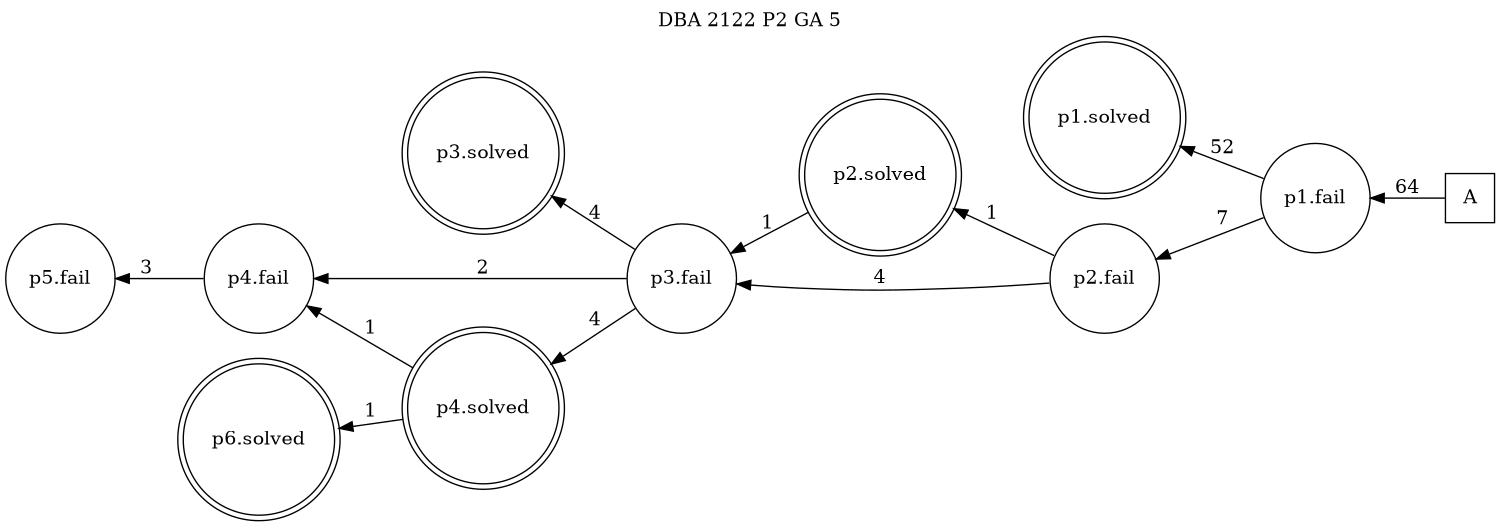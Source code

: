 digraph DBA_2122_P2_GA_5_GOOD {
labelloc="tl"
label= " DBA 2122 P2 GA 5 "
rankdir="RL";
graph [ size=" 10 , 10 !"]

"A" [shape="square" label="A"]
"p1.fail" [shape="circle" label="p1.fail"]
"p1.solved" [shape="doublecircle" label="p1.solved"]
"p2.fail" [shape="circle" label="p2.fail"]
"p2.solved" [shape="doublecircle" label="p2.solved"]
"p3.fail" [shape="circle" label="p3.fail"]
"p3.solved" [shape="doublecircle" label="p3.solved"]
"p4.fail" [shape="circle" label="p4.fail"]
"p4.solved" [shape="doublecircle" label="p4.solved"]
"p5.fail" [shape="circle" label="p5.fail"]
"p6.solved" [shape="doublecircle" label="p6.solved"]
"A" -> "p1.fail" [ label=64]
"p1.fail" -> "p1.solved" [ label=52]
"p1.fail" -> "p2.fail" [ label=7]
"p2.fail" -> "p2.solved" [ label=1]
"p2.fail" -> "p3.fail" [ label=4]
"p2.solved" -> "p3.fail" [ label=1]
"p3.fail" -> "p3.solved" [ label=4]
"p3.fail" -> "p4.fail" [ label=2]
"p3.fail" -> "p4.solved" [ label=4]
"p4.fail" -> "p5.fail" [ label=3]
"p4.solved" -> "p4.fail" [ label=1]
"p4.solved" -> "p6.solved" [ label=1]
}
